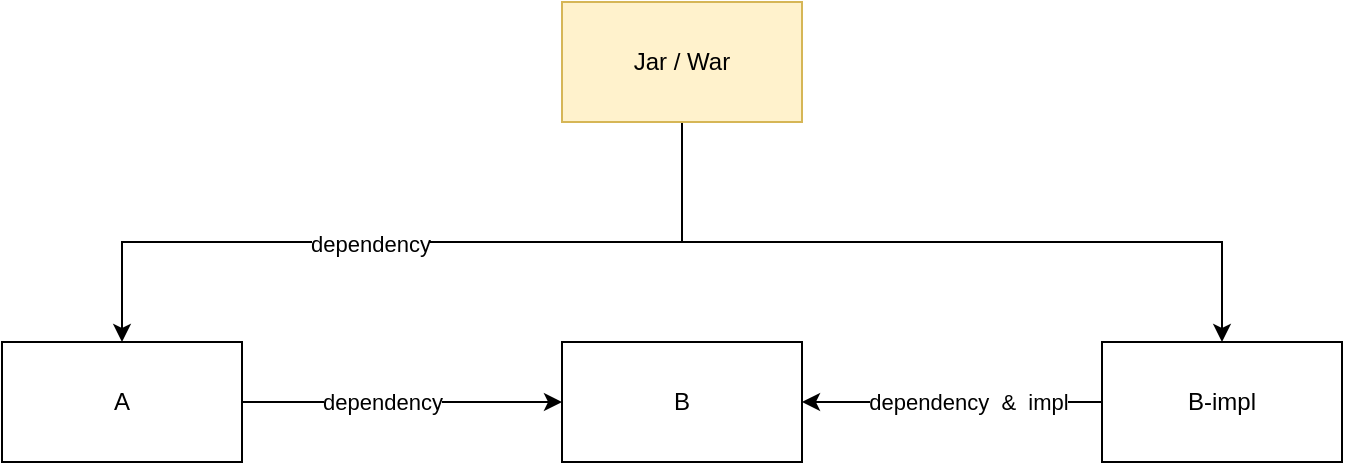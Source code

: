 <mxfile version="20.3.0" type="github">
  <diagram id="d4W6UCmJVO9TeJFTkR9j" name="第 1 页">
    <mxGraphModel dx="865" dy="556" grid="1" gridSize="10" guides="1" tooltips="1" connect="1" arrows="1" fold="1" page="1" pageScale="1" pageWidth="827" pageHeight="1169" math="0" shadow="0">
      <root>
        <mxCell id="0" />
        <mxCell id="1" parent="0" />
        <mxCell id="ymeIpKLwmaZPsYRKqCFJ-9" style="edgeStyle=orthogonalEdgeStyle;rounded=0;orthogonalLoop=1;jettySize=auto;html=1;entryX=0.5;entryY=0;entryDx=0;entryDy=0;exitX=0.5;exitY=1;exitDx=0;exitDy=0;" edge="1" parent="1" source="ymeIpKLwmaZPsYRKqCFJ-1" target="ymeIpKLwmaZPsYRKqCFJ-2">
          <mxGeometry relative="1" as="geometry">
            <Array as="points">
              <mxPoint x="510" y="350" />
              <mxPoint x="230" y="350" />
            </Array>
          </mxGeometry>
        </mxCell>
        <mxCell id="ymeIpKLwmaZPsYRKqCFJ-10" value="dependency" style="edgeLabel;html=1;align=center;verticalAlign=middle;resizable=0;points=[];" vertex="1" connectable="0" parent="ymeIpKLwmaZPsYRKqCFJ-9">
          <mxGeometry x="0.108" y="1" relative="1" as="geometry">
            <mxPoint as="offset" />
          </mxGeometry>
        </mxCell>
        <mxCell id="ymeIpKLwmaZPsYRKqCFJ-11" style="edgeStyle=orthogonalEdgeStyle;rounded=0;orthogonalLoop=1;jettySize=auto;html=1;entryX=0.5;entryY=0;entryDx=0;entryDy=0;" edge="1" parent="1" source="ymeIpKLwmaZPsYRKqCFJ-1" target="ymeIpKLwmaZPsYRKqCFJ-6">
          <mxGeometry relative="1" as="geometry">
            <Array as="points">
              <mxPoint x="510" y="350" />
              <mxPoint x="780" y="350" />
            </Array>
          </mxGeometry>
        </mxCell>
        <mxCell id="ymeIpKLwmaZPsYRKqCFJ-1" value="Jar / War" style="rounded=0;whiteSpace=wrap;html=1;fillColor=#fff2cc;strokeColor=#d6b656;" vertex="1" parent="1">
          <mxGeometry x="450" y="230" width="120" height="60" as="geometry" />
        </mxCell>
        <mxCell id="ymeIpKLwmaZPsYRKqCFJ-4" style="edgeStyle=orthogonalEdgeStyle;rounded=0;orthogonalLoop=1;jettySize=auto;html=1;entryX=0;entryY=0.5;entryDx=0;entryDy=0;" edge="1" parent="1" source="ymeIpKLwmaZPsYRKqCFJ-2" target="ymeIpKLwmaZPsYRKqCFJ-3">
          <mxGeometry relative="1" as="geometry" />
        </mxCell>
        <mxCell id="ymeIpKLwmaZPsYRKqCFJ-5" value="dependency" style="edgeLabel;html=1;align=center;verticalAlign=middle;resizable=0;points=[];" vertex="1" connectable="0" parent="ymeIpKLwmaZPsYRKqCFJ-4">
          <mxGeometry x="-0.263" y="4" relative="1" as="geometry">
            <mxPoint x="11" y="4" as="offset" />
          </mxGeometry>
        </mxCell>
        <mxCell id="ymeIpKLwmaZPsYRKqCFJ-2" value="A" style="rounded=0;whiteSpace=wrap;html=1;" vertex="1" parent="1">
          <mxGeometry x="170" y="400" width="120" height="60" as="geometry" />
        </mxCell>
        <mxCell id="ymeIpKLwmaZPsYRKqCFJ-3" value="B" style="rounded=0;whiteSpace=wrap;html=1;" vertex="1" parent="1">
          <mxGeometry x="450" y="400" width="120" height="60" as="geometry" />
        </mxCell>
        <mxCell id="ymeIpKLwmaZPsYRKqCFJ-7" style="edgeStyle=orthogonalEdgeStyle;rounded=0;orthogonalLoop=1;jettySize=auto;html=1;entryX=1;entryY=0.5;entryDx=0;entryDy=0;" edge="1" parent="1" source="ymeIpKLwmaZPsYRKqCFJ-6" target="ymeIpKLwmaZPsYRKqCFJ-3">
          <mxGeometry relative="1" as="geometry" />
        </mxCell>
        <mxCell id="ymeIpKLwmaZPsYRKqCFJ-8" value="dependency&amp;nbsp; &amp;amp;&amp;nbsp; impl" style="edgeLabel;html=1;align=center;verticalAlign=middle;resizable=0;points=[];" vertex="1" connectable="0" parent="ymeIpKLwmaZPsYRKqCFJ-7">
          <mxGeometry x="-0.098" relative="1" as="geometry">
            <mxPoint as="offset" />
          </mxGeometry>
        </mxCell>
        <mxCell id="ymeIpKLwmaZPsYRKqCFJ-6" value="B-impl" style="rounded=0;whiteSpace=wrap;html=1;" vertex="1" parent="1">
          <mxGeometry x="720" y="400" width="120" height="60" as="geometry" />
        </mxCell>
      </root>
    </mxGraphModel>
  </diagram>
</mxfile>
